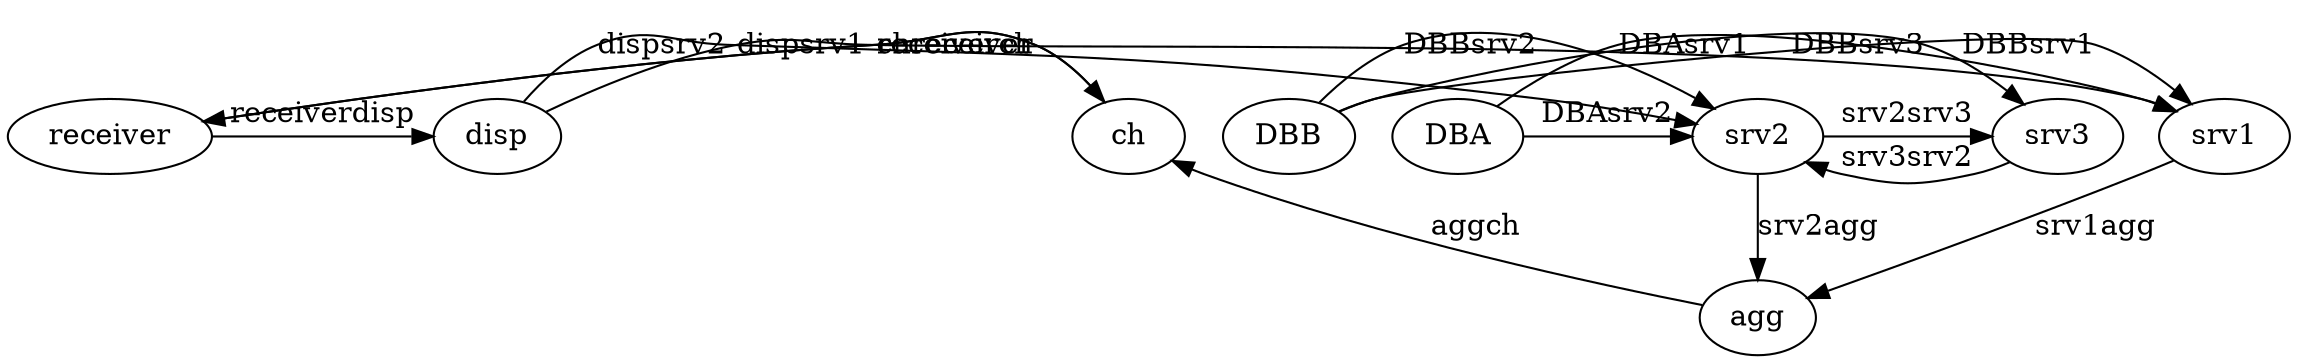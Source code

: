 digraph G{
	{rank = same; 1[label="receiver"]; 2[label="ch"]; 4[label="disp"]; 5[label="srv1"]; 6[label="srv2"]; 7[label="srv3"]; 8[label="DBA"]; 9[label="DBB"]; };
	{rank = same; 10[label="agg"]; };
	1->2[label="receiverch"];
	2->1[label="chreceiver"];
	1->4[label="receiverdisp"];
	4->5[label="dispsrv1"];
	4->6[label="dispsrv2"];
	8->5[label="DBAsrv1"];
	8->6[label="DBAsrv2"];
	9->6[label="DBBsrv2"];
	9->5[label="DBBsrv1"];
	9->7[label="DBBsrv3"];
	5->10[label="srv1agg"];
	6->10[label="srv2agg"];
	6->7[label="srv2srv3"];
	10->2[label="aggch"];
	7->6[label="srv3srv2"];
}